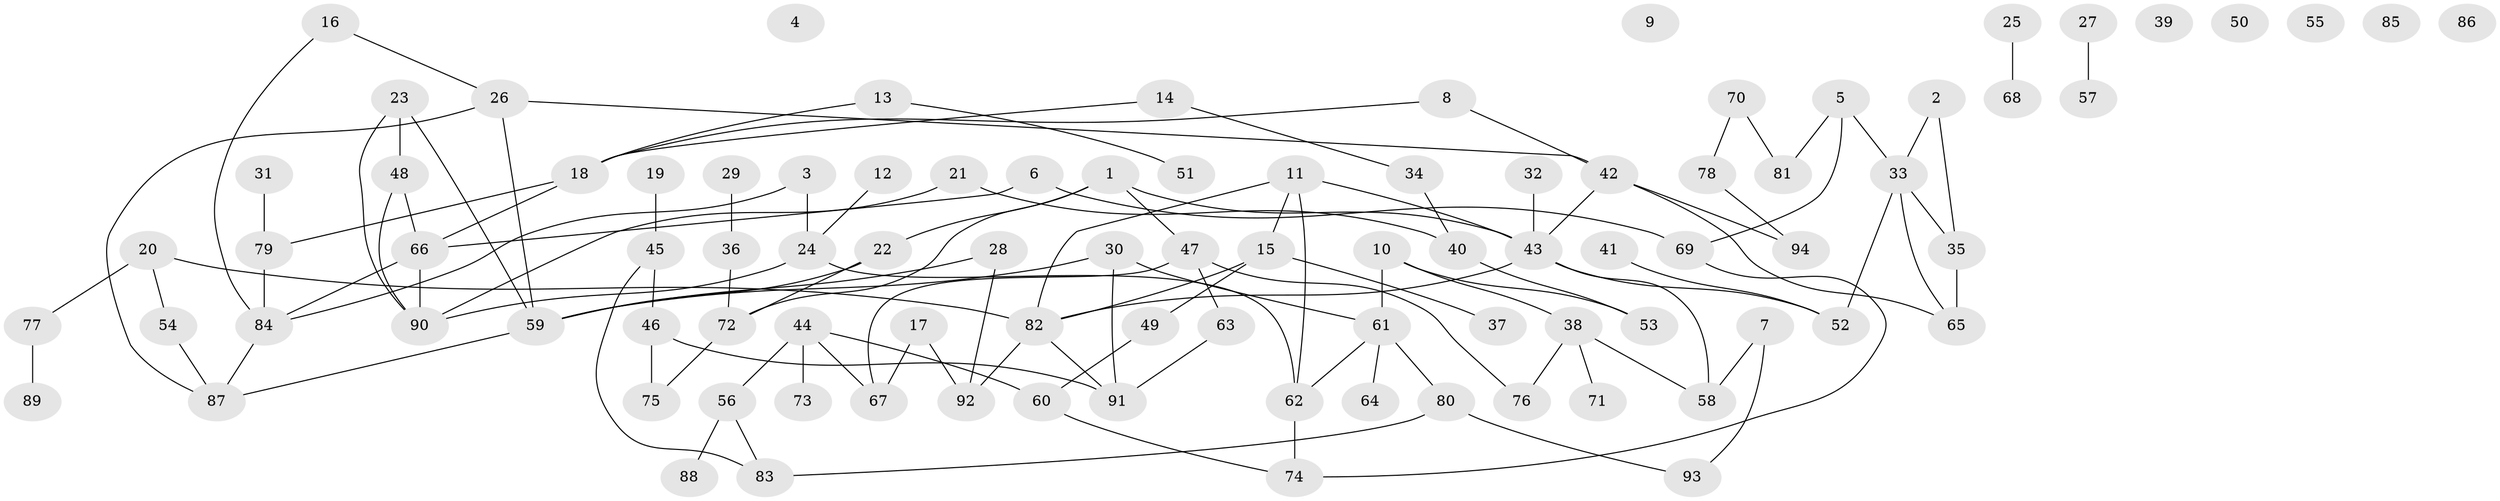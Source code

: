 // Generated by graph-tools (version 1.1) at 2025/39/03/09/25 04:39:59]
// undirected, 94 vertices, 119 edges
graph export_dot {
graph [start="1"]
  node [color=gray90,style=filled];
  1;
  2;
  3;
  4;
  5;
  6;
  7;
  8;
  9;
  10;
  11;
  12;
  13;
  14;
  15;
  16;
  17;
  18;
  19;
  20;
  21;
  22;
  23;
  24;
  25;
  26;
  27;
  28;
  29;
  30;
  31;
  32;
  33;
  34;
  35;
  36;
  37;
  38;
  39;
  40;
  41;
  42;
  43;
  44;
  45;
  46;
  47;
  48;
  49;
  50;
  51;
  52;
  53;
  54;
  55;
  56;
  57;
  58;
  59;
  60;
  61;
  62;
  63;
  64;
  65;
  66;
  67;
  68;
  69;
  70;
  71;
  72;
  73;
  74;
  75;
  76;
  77;
  78;
  79;
  80;
  81;
  82;
  83;
  84;
  85;
  86;
  87;
  88;
  89;
  90;
  91;
  92;
  93;
  94;
  1 -- 22;
  1 -- 43;
  1 -- 47;
  1 -- 72;
  2 -- 33;
  2 -- 35;
  3 -- 24;
  3 -- 84;
  5 -- 33;
  5 -- 69;
  5 -- 81;
  6 -- 66;
  6 -- 69;
  7 -- 58;
  7 -- 93;
  8 -- 18;
  8 -- 42;
  10 -- 38;
  10 -- 53;
  10 -- 61;
  11 -- 15;
  11 -- 43;
  11 -- 62;
  11 -- 82;
  12 -- 24;
  13 -- 18;
  13 -- 51;
  14 -- 18;
  14 -- 34;
  15 -- 37;
  15 -- 49;
  15 -- 82;
  16 -- 26;
  16 -- 84;
  17 -- 67;
  17 -- 92;
  18 -- 66;
  18 -- 79;
  19 -- 45;
  20 -- 54;
  20 -- 77;
  20 -- 82;
  21 -- 40;
  21 -- 90;
  22 -- 59;
  22 -- 72;
  23 -- 48;
  23 -- 59;
  23 -- 90;
  24 -- 62;
  24 -- 90;
  25 -- 68;
  26 -- 42;
  26 -- 59;
  26 -- 87;
  27 -- 57;
  28 -- 59;
  28 -- 92;
  29 -- 36;
  30 -- 59;
  30 -- 61;
  30 -- 91;
  31 -- 79;
  32 -- 43;
  33 -- 35;
  33 -- 52;
  33 -- 65;
  34 -- 40;
  35 -- 65;
  36 -- 72;
  38 -- 58;
  38 -- 71;
  38 -- 76;
  40 -- 53;
  41 -- 52;
  42 -- 43;
  42 -- 65;
  42 -- 94;
  43 -- 52;
  43 -- 58;
  43 -- 82;
  44 -- 56;
  44 -- 60;
  44 -- 67;
  44 -- 73;
  45 -- 46;
  45 -- 83;
  46 -- 75;
  46 -- 91;
  47 -- 63;
  47 -- 67;
  47 -- 76;
  48 -- 66;
  48 -- 90;
  49 -- 60;
  54 -- 87;
  56 -- 83;
  56 -- 88;
  59 -- 87;
  60 -- 74;
  61 -- 62;
  61 -- 64;
  61 -- 80;
  62 -- 74;
  63 -- 91;
  66 -- 84;
  66 -- 90;
  69 -- 74;
  70 -- 78;
  70 -- 81;
  72 -- 75;
  77 -- 89;
  78 -- 94;
  79 -- 84;
  80 -- 83;
  80 -- 93;
  82 -- 91;
  82 -- 92;
  84 -- 87;
}
